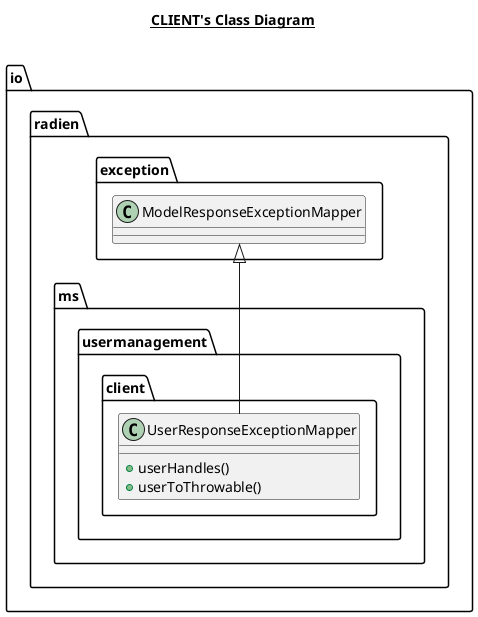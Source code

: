 @startuml

title __CLIENT's Class Diagram__\n

  namespace io.radien.ms.usermanagement.client {
    class io.radien.ms.usermanagement.client.UserResponseExceptionMapper {
        + userHandles()
        + userToThrowable()
    }
  }
  

  io.radien.ms.usermanagement.client.UserResponseExceptionMapper -up-|> io.radien.exception.ModelResponseExceptionMapper







@enduml
